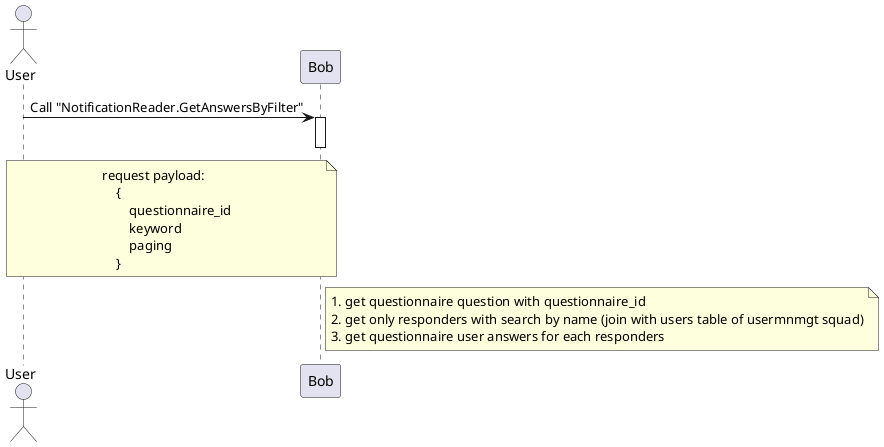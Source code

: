 @startuml AddNewNotification
hide circle

actor User as User order 10
participant Bob as Bob order 40
User -> Bob:  Call "NotificationReader.GetAnswersByFilter"
note over User,Bob
request payload: 
    {
        questionnaire_id
        keyword
        paging
    }
end note

activate Bob
note right Bob
1. get questionnaire question with questionnaire_id
2. get only responders with search by name (join with users table of usermnmgt squad)
3. get questionnaire user answers for each responders
end note
deactivate Bob